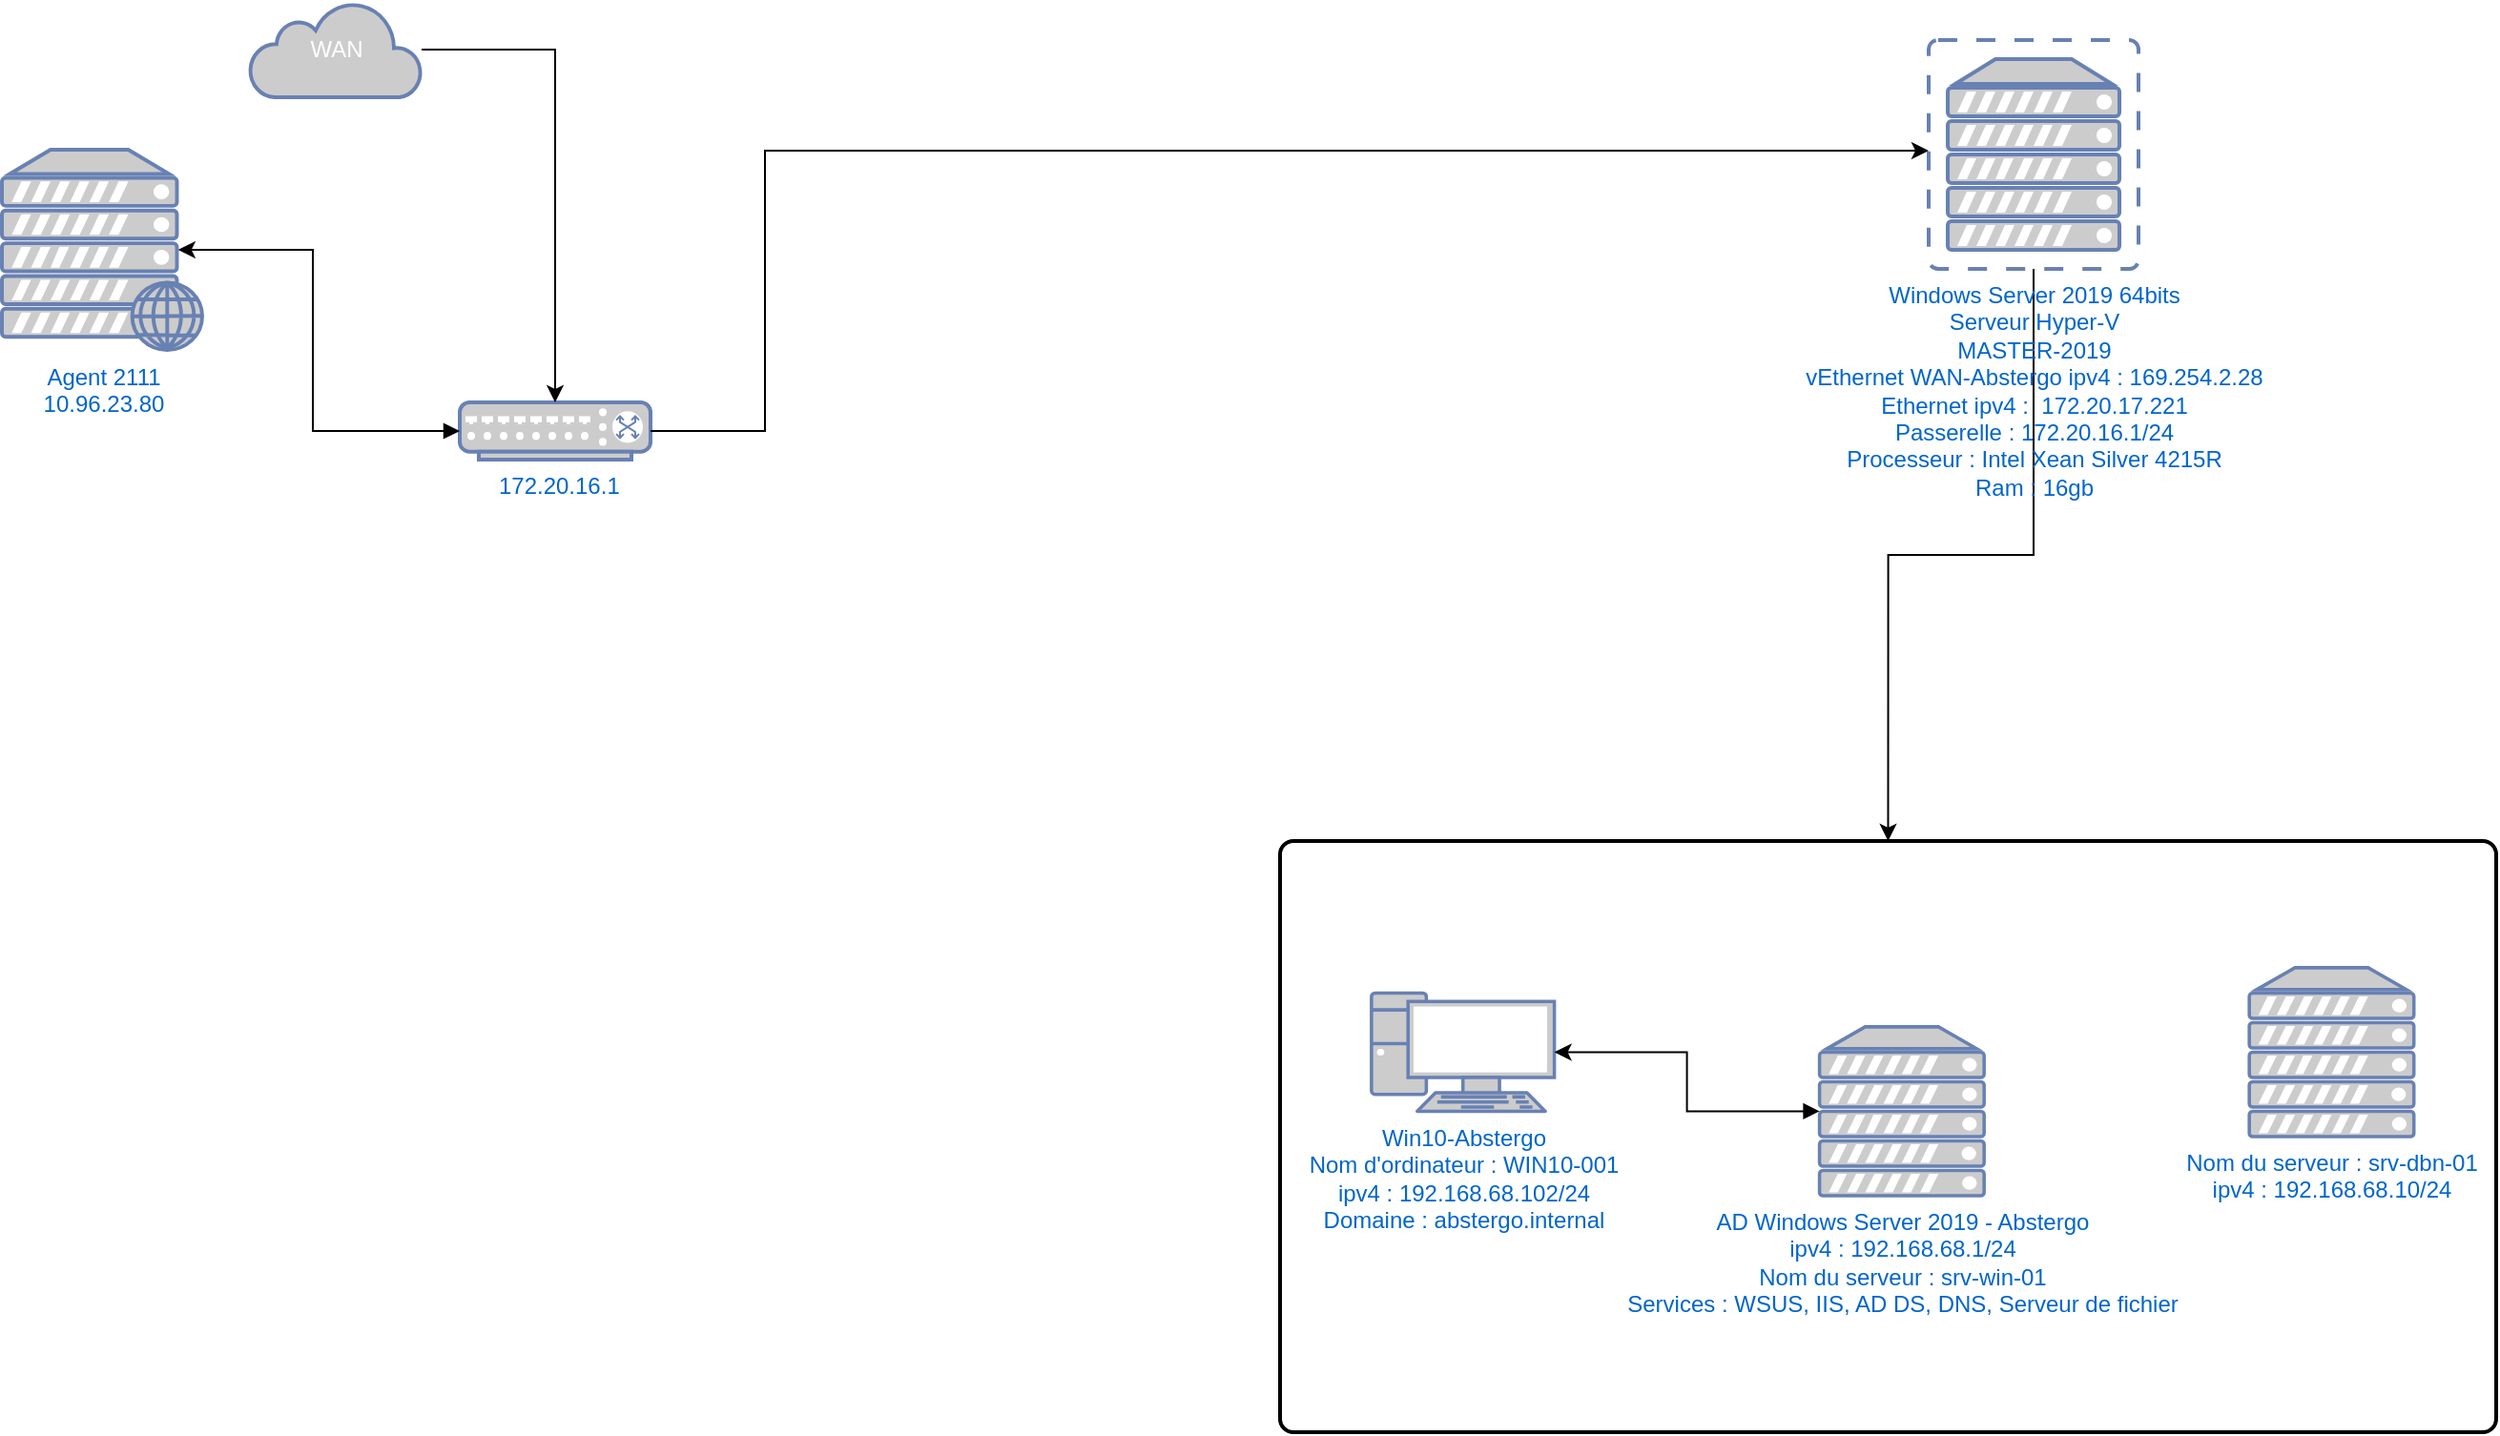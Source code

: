 <mxfile version="22.1.5" type="github">
  <diagram name="Page-1" id="lPlKhoa1pe5EaeNsE4Xp">
    <mxGraphModel dx="1386" dy="751" grid="1" gridSize="10" guides="1" tooltips="1" connect="1" arrows="1" fold="1" page="1" pageScale="1" pageWidth="850" pageHeight="1100" math="0" shadow="0">
      <root>
        <mxCell id="0" />
        <mxCell id="1" parent="0" />
        <mxCell id="As5ChaSVtp2xo7wZYNX0-17" style="edgeStyle=orthogonalEdgeStyle;rounded=0;orthogonalLoop=1;jettySize=auto;html=1;entryX=0.5;entryY=0;entryDx=0;entryDy=0;" parent="1" source="As5ChaSVtp2xo7wZYNX0-1" target="As5ChaSVtp2xo7wZYNX0-12" edge="1">
          <mxGeometry relative="1" as="geometry">
            <mxPoint x="840" y="330" as="targetPoint" />
          </mxGeometry>
        </mxCell>
        <mxCell id="As5ChaSVtp2xo7wZYNX0-1" value="Windows Server 2019 64bits&lt;br&gt;Serveur Hyper-V&lt;br&gt;MASTER-2019&lt;br&gt;vEthernet WAN-Abstergo ipv4 : 169.254.2.28&lt;br&gt;Ethernet ipv4 :&amp;nbsp; 172.20.17.221&lt;br&gt;Passerelle : 172.20.16.1/24&lt;br&gt;Processeur : Intel Xean Silver 4215R&lt;br&gt;Ram : 16gb" style="fontColor=#0066CC;verticalAlign=top;verticalLabelPosition=bottom;labelPosition=center;align=center;html=1;outlineConnect=0;fillColor=#CCCCCC;strokeColor=#6881B3;gradientColor=none;gradientDirection=north;strokeWidth=2;shape=mxgraph.networks.virtual_server;" parent="1" vertex="1">
          <mxGeometry x="1070" y="30" width="110" height="120" as="geometry" />
        </mxCell>
        <mxCell id="As5ChaSVtp2xo7wZYNX0-2" value="Agent 2111&lt;br&gt;10.96.23.80" style="fontColor=#0066CC;verticalAlign=top;verticalLabelPosition=bottom;labelPosition=center;align=center;html=1;outlineConnect=0;fillColor=#CCCCCC;strokeColor=#6881B3;gradientColor=none;gradientDirection=north;strokeWidth=2;shape=mxgraph.networks.web_server;" parent="1" vertex="1">
          <mxGeometry x="60" y="87.5" width="105" height="105" as="geometry" />
        </mxCell>
        <mxCell id="As5ChaSVtp2xo7wZYNX0-3" value="&amp;nbsp;172.20.16.1" style="fontColor=#0066CC;verticalAlign=top;verticalLabelPosition=bottom;labelPosition=center;align=center;html=1;outlineConnect=0;fillColor=#CCCCCC;strokeColor=#6881B3;gradientColor=none;gradientDirection=north;strokeWidth=2;shape=mxgraph.networks.switch;" parent="1" vertex="1">
          <mxGeometry x="300" y="220" width="100" height="30" as="geometry" />
        </mxCell>
        <mxCell id="As5ChaSVtp2xo7wZYNX0-7" value="WAN" style="html=1;outlineConnect=0;fillColor=#CCCCCC;strokeColor=#6881B3;gradientColor=none;gradientDirection=north;strokeWidth=2;shape=mxgraph.networks.cloud;fontColor=#ffffff;" parent="1" vertex="1">
          <mxGeometry x="190" y="10" width="90" height="50" as="geometry" />
        </mxCell>
        <mxCell id="As5ChaSVtp2xo7wZYNX0-8" style="edgeStyle=orthogonalEdgeStyle;rounded=0;orthogonalLoop=1;jettySize=auto;html=1;entryX=0.5;entryY=0;entryDx=0;entryDy=0;entryPerimeter=0;" parent="1" source="As5ChaSVtp2xo7wZYNX0-7" target="As5ChaSVtp2xo7wZYNX0-3" edge="1">
          <mxGeometry relative="1" as="geometry" />
        </mxCell>
        <mxCell id="As5ChaSVtp2xo7wZYNX0-13" value="" style="group" parent="1" vertex="1" connectable="0">
          <mxGeometry x="730" y="450" width="637.5" height="310" as="geometry" />
        </mxCell>
        <mxCell id="As5ChaSVtp2xo7wZYNX0-12" value="" style="rounded=1;whiteSpace=wrap;html=1;absoluteArcSize=1;arcSize=14;strokeWidth=2;" parent="As5ChaSVtp2xo7wZYNX0-13" vertex="1">
          <mxGeometry width="637.5" height="310" as="geometry" />
        </mxCell>
        <mxCell id="As5ChaSVtp2xo7wZYNX0-9" value="AD Windows Server 2019 - Abstergo&lt;br&gt;ipv4 : 192.168.68.1/24&lt;br&gt;Nom du serveur : srv-win-01&lt;br&gt;Services : WSUS, IIS, AD DS, DNS, Serveur de fichier" style="fontColor=#0066CC;verticalAlign=top;verticalLabelPosition=bottom;labelPosition=center;align=center;html=1;outlineConnect=0;fillColor=#CCCCCC;strokeColor=#6881B3;gradientColor=none;gradientDirection=north;strokeWidth=2;shape=mxgraph.networks.server;" parent="As5ChaSVtp2xo7wZYNX0-13" vertex="1">
          <mxGeometry x="282.801" y="97.429" width="86.278" height="88.571" as="geometry" />
        </mxCell>
        <mxCell id="As5ChaSVtp2xo7wZYNX0-10" value="Win10-Abstergo&lt;br&gt;Nom d&#39;ordinateur : WIN10-001&lt;br&gt;ipv4 : 192.168.68.102/24&lt;br&gt;Domaine : abstergo.internal" style="fontColor=#0066CC;verticalAlign=top;verticalLabelPosition=bottom;labelPosition=center;align=center;html=1;outlineConnect=0;fillColor=#CCCCCC;strokeColor=#6881B3;gradientColor=none;gradientDirection=north;strokeWidth=2;shape=mxgraph.networks.pc;" parent="As5ChaSVtp2xo7wZYNX0-13" vertex="1">
          <mxGeometry x="47.932" y="79.714" width="95.865" height="62" as="geometry" />
        </mxCell>
        <mxCell id="As5ChaSVtp2xo7wZYNX0-11" value="Nom du serveur : srv-dbn-01&lt;br&gt;ipv4 : 192.168.68.10/24" style="fontColor=#0066CC;verticalAlign=top;verticalLabelPosition=bottom;labelPosition=center;align=center;html=1;outlineConnect=0;fillColor=#CCCCCC;strokeColor=#6881B3;gradientColor=none;gradientDirection=north;strokeWidth=2;shape=mxgraph.networks.server;" parent="As5ChaSVtp2xo7wZYNX0-13" vertex="1">
          <mxGeometry x="508.083" y="66.429" width="86.278" height="88.571" as="geometry" />
        </mxCell>
        <mxCell id="As5ChaSVtp2xo7wZYNX0-19" style="edgeStyle=orthogonalEdgeStyle;rounded=0;orthogonalLoop=1;jettySize=auto;html=1;entryX=1;entryY=0.5;entryDx=0;entryDy=0;entryPerimeter=0;startArrow=block;startFill=1;" parent="As5ChaSVtp2xo7wZYNX0-13" source="As5ChaSVtp2xo7wZYNX0-9" target="As5ChaSVtp2xo7wZYNX0-10" edge="1">
          <mxGeometry relative="1" as="geometry" />
        </mxCell>
        <mxCell id="As5ChaSVtp2xo7wZYNX0-20" style="edgeStyle=orthogonalEdgeStyle;rounded=0;orthogonalLoop=1;jettySize=auto;html=1;exitX=1;exitY=0.5;exitDx=0;exitDy=0;exitPerimeter=0;" parent="1" source="As5ChaSVtp2xo7wZYNX0-3" target="As5ChaSVtp2xo7wZYNX0-1" edge="1">
          <mxGeometry relative="1" as="geometry">
            <Array as="points">
              <mxPoint x="460" y="235" />
              <mxPoint x="460" y="88" />
            </Array>
            <mxPoint x="379.95" y="225.5" as="sourcePoint" />
            <mxPoint x="1010" y="60" as="targetPoint" />
          </mxGeometry>
        </mxCell>
        <mxCell id="As5ChaSVtp2xo7wZYNX0-21" style="edgeStyle=orthogonalEdgeStyle;rounded=0;orthogonalLoop=1;jettySize=auto;html=1;entryX=0.88;entryY=0.5;entryDx=0;entryDy=0;entryPerimeter=0;startArrow=block;startFill=1;exitX=0;exitY=0.5;exitDx=0;exitDy=0;exitPerimeter=0;" parent="1" target="As5ChaSVtp2xo7wZYNX0-2" edge="1" source="As5ChaSVtp2xo7wZYNX0-3">
          <mxGeometry relative="1" as="geometry">
            <Array as="points">
              <mxPoint x="223" y="235" />
              <mxPoint x="223" y="140" />
            </Array>
            <mxPoint x="285" y="238" as="sourcePoint" />
            <mxPoint x="157.4" y="150" as="targetPoint" />
          </mxGeometry>
        </mxCell>
      </root>
    </mxGraphModel>
  </diagram>
</mxfile>

